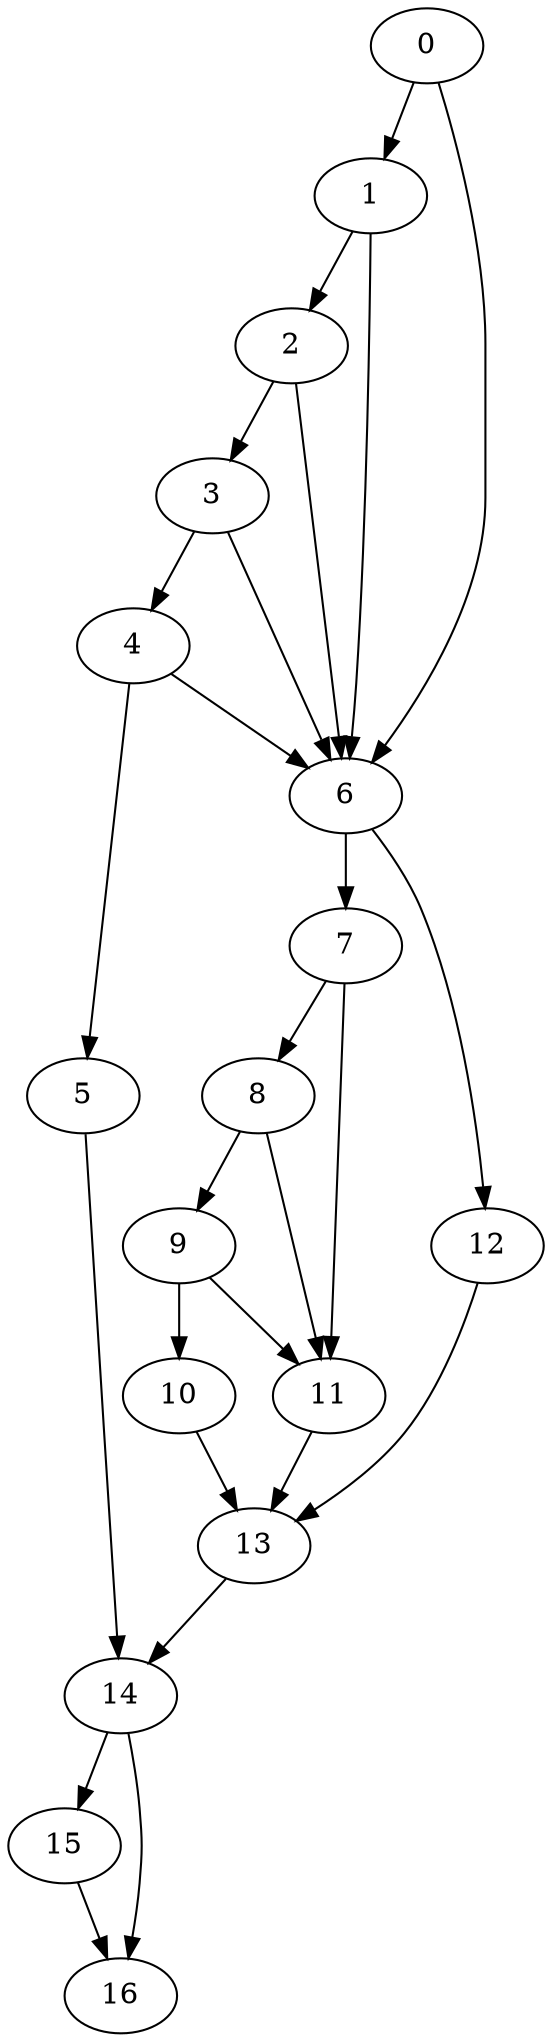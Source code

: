 digraph {
	0
	1
	2
	3
	4
	5
	6
	7
	8
	9
	10
	11
	12
	13
	14
	15
	16
	14 -> 15
	2 -> 3
	0 -> 6
	1 -> 6
	2 -> 6
	3 -> 6
	4 -> 6
	7 -> 8
	6 -> 12
	3 -> 4
	6 -> 7
	10 -> 13
	11 -> 13
	12 -> 13
	5 -> 14
	13 -> 14
	14 -> 16
	15 -> 16
	4 -> 5
	8 -> 9
	9 -> 10
	0 -> 1
	1 -> 2
	7 -> 11
	8 -> 11
	9 -> 11
}
